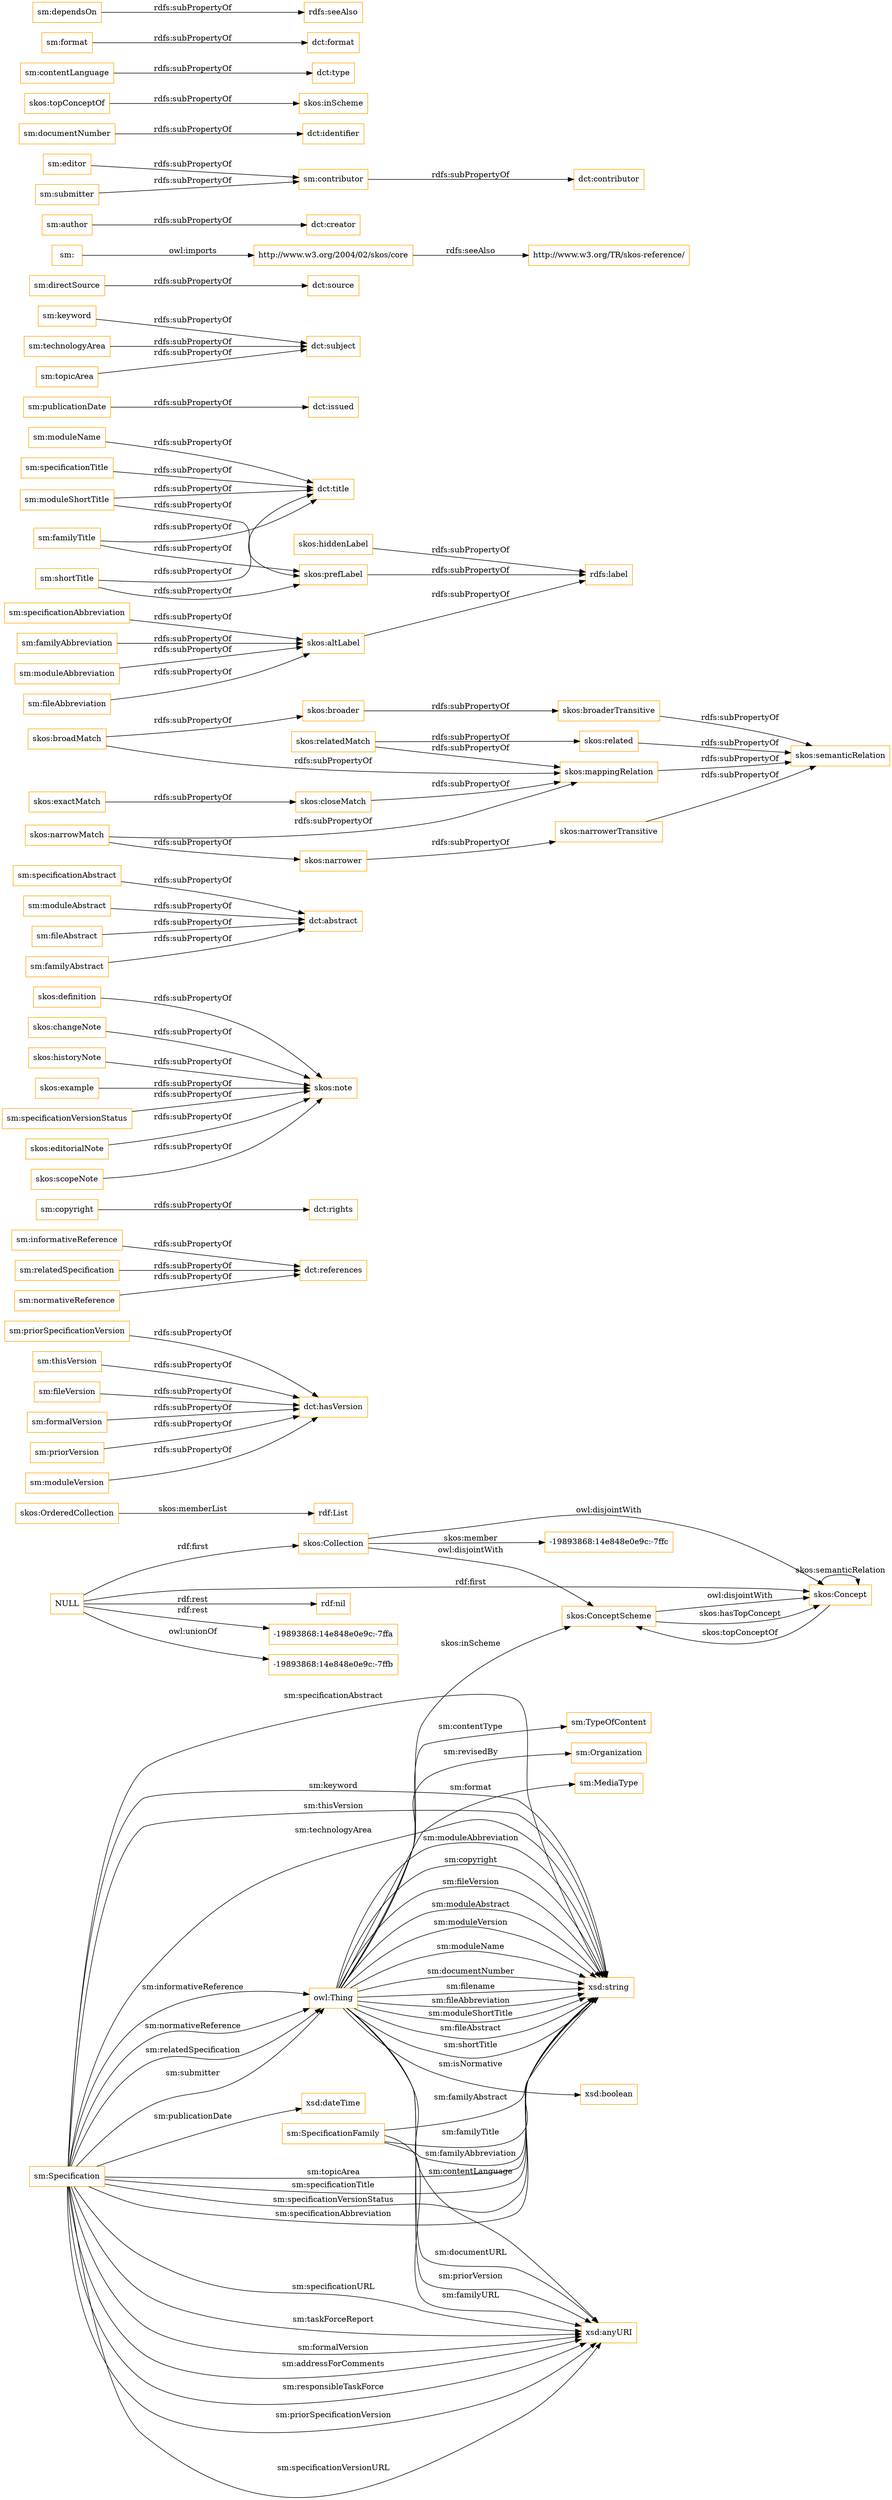 digraph ar2dtool_diagram { 
rankdir=LR;
size="1501"
node [shape = rectangle, color="orange"]; "sm:TypeOfContent" "sm:SpecificationFamily" "sm:Specification" "sm:Organization" "sm:MediaType" "-19893868:14e848e0e9c:-7ffc" "skos:OrderedCollection" "skos:Collection" "skos:ConceptScheme" "skos:Concept" ; /*classes style*/
	"sm:priorSpecificationVersion" -> "dct:hasVersion" [ label = "rdfs:subPropertyOf" ];
	"sm:informativeReference" -> "dct:references" [ label = "rdfs:subPropertyOf" ];
	"sm:copyright" -> "dct:rights" [ label = "rdfs:subPropertyOf" ];
	"skos:definition" -> "skos:note" [ label = "rdfs:subPropertyOf" ];
	"sm:specificationAbstract" -> "dct:abstract" [ label = "rdfs:subPropertyOf" ];
	"skos:relatedMatch" -> "skos:related" [ label = "rdfs:subPropertyOf" ];
	"skos:relatedMatch" -> "skos:mappingRelation" [ label = "rdfs:subPropertyOf" ];
	"sm:moduleAbstract" -> "dct:abstract" [ label = "rdfs:subPropertyOf" ];
	"sm:moduleName" -> "dct:title" [ label = "rdfs:subPropertyOf" ];
	"skos:changeNote" -> "skos:note" [ label = "rdfs:subPropertyOf" ];
	"sm:relatedSpecification" -> "dct:references" [ label = "rdfs:subPropertyOf" ];
	"skos:hiddenLabel" -> "rdfs:label" [ label = "rdfs:subPropertyOf" ];
	"skos:related" -> "skos:semanticRelation" [ label = "rdfs:subPropertyOf" ];
	"sm:specificationAbbreviation" -> "skos:altLabel" [ label = "rdfs:subPropertyOf" ];
	"sm:publicationDate" -> "dct:issued" [ label = "rdfs:subPropertyOf" ];
	"skos:ConceptScheme" -> "skos:Concept" [ label = "owl:disjointWith" ];
	"sm:specificationTitle" -> "dct:title" [ label = "rdfs:subPropertyOf" ];
	"skos:altLabel" -> "rdfs:label" [ label = "rdfs:subPropertyOf" ];
	"sm:keyword" -> "dct:subject" [ label = "rdfs:subPropertyOf" ];
	"sm:thisVersion" -> "dct:hasVersion" [ label = "rdfs:subPropertyOf" ];
	"skos:narrower" -> "skos:narrowerTransitive" [ label = "rdfs:subPropertyOf" ];
	"skos:broaderTransitive" -> "skos:semanticRelation" [ label = "rdfs:subPropertyOf" ];
	"skos:broader" -> "skos:broaderTransitive" [ label = "rdfs:subPropertyOf" ];
	"sm:fileAbstract" -> "dct:abstract" [ label = "rdfs:subPropertyOf" ];
	"skos:historyNote" -> "skos:note" [ label = "rdfs:subPropertyOf" ];
	"sm:directSource" -> "dct:source" [ label = "rdfs:subPropertyOf" ];
	"skos:broadMatch" -> "skos:broader" [ label = "rdfs:subPropertyOf" ];
	"skos:broadMatch" -> "skos:mappingRelation" [ label = "rdfs:subPropertyOf" ];
	"http://www.w3.org/2004/02/skos/core" -> "http://www.w3.org/TR/skos-reference/" [ label = "rdfs:seeAlso" ];
	"sm:technologyArea" -> "dct:subject" [ label = "rdfs:subPropertyOf" ];
	"skos:narrowerTransitive" -> "skos:semanticRelation" [ label = "rdfs:subPropertyOf" ];
	"sm:moduleShortTitle" -> "skos:prefLabel" [ label = "rdfs:subPropertyOf" ];
	"sm:moduleShortTitle" -> "dct:title" [ label = "rdfs:subPropertyOf" ];
	"NULL" -> "rdf:nil" [ label = "rdf:rest" ];
	"NULL" -> "skos:Collection" [ label = "rdf:first" ];
	"NULL" -> "-19893868:14e848e0e9c:-7ffa" [ label = "rdf:rest" ];
	"NULL" -> "skos:Concept" [ label = "rdf:first" ];
	"NULL" -> "-19893868:14e848e0e9c:-7ffb" [ label = "owl:unionOf" ];
	"sm:author" -> "dct:creator" [ label = "rdfs:subPropertyOf" ];
	"sm:editor" -> "sm:contributor" [ label = "rdfs:subPropertyOf" ];
	"skos:prefLabel" -> "rdfs:label" [ label = "rdfs:subPropertyOf" ];
	"sm:fileVersion" -> "dct:hasVersion" [ label = "rdfs:subPropertyOf" ];
	"skos:narrowMatch" -> "skos:narrower" [ label = "rdfs:subPropertyOf" ];
	"skos:narrowMatch" -> "skos:mappingRelation" [ label = "rdfs:subPropertyOf" ];
	"sm:formalVersion" -> "dct:hasVersion" [ label = "rdfs:subPropertyOf" ];
	"sm:familyAbbreviation" -> "skos:altLabel" [ label = "rdfs:subPropertyOf" ];
	"sm:contributor" -> "dct:contributor" [ label = "rdfs:subPropertyOf" ];
	"skos:example" -> "skos:note" [ label = "rdfs:subPropertyOf" ];
	"sm:documentNumber" -> "dct:identifier" [ label = "rdfs:subPropertyOf" ];
	"sm:specificationVersionStatus" -> "skos:note" [ label = "rdfs:subPropertyOf" ];
	"sm:topicArea" -> "dct:subject" [ label = "rdfs:subPropertyOf" ];
	"sm:moduleAbbreviation" -> "skos:altLabel" [ label = "rdfs:subPropertyOf" ];
	"sm:priorVersion" -> "dct:hasVersion" [ label = "rdfs:subPropertyOf" ];
	"sm:submitter" -> "sm:contributor" [ label = "rdfs:subPropertyOf" ];
	"sm:familyTitle" -> "skos:prefLabel" [ label = "rdfs:subPropertyOf" ];
	"sm:familyTitle" -> "dct:title" [ label = "rdfs:subPropertyOf" ];
	"sm:familyAbstract" -> "dct:abstract" [ label = "rdfs:subPropertyOf" ];
	"skos:mappingRelation" -> "skos:semanticRelation" [ label = "rdfs:subPropertyOf" ];
	"skos:Collection" -> "skos:ConceptScheme" [ label = "owl:disjointWith" ];
	"skos:Collection" -> "skos:Concept" [ label = "owl:disjointWith" ];
	"skos:topConceptOf" -> "skos:inScheme" [ label = "rdfs:subPropertyOf" ];
	"skos:exactMatch" -> "skos:closeMatch" [ label = "rdfs:subPropertyOf" ];
	"sm:fileAbbreviation" -> "skos:altLabel" [ label = "rdfs:subPropertyOf" ];
	"sm:contentLanguage" -> "dct:type" [ label = "rdfs:subPropertyOf" ];
	"skos:editorialNote" -> "skos:note" [ label = "rdfs:subPropertyOf" ];
	"skos:closeMatch" -> "skos:mappingRelation" [ label = "rdfs:subPropertyOf" ];
	"sm:format" -> "dct:format" [ label = "rdfs:subPropertyOf" ];
	"sm:moduleVersion" -> "dct:hasVersion" [ label = "rdfs:subPropertyOf" ];
	"sm:dependsOn" -> "rdfs:seeAlso" [ label = "rdfs:subPropertyOf" ];
	"sm:normativeReference" -> "dct:references" [ label = "rdfs:subPropertyOf" ];
	"sm:" -> "http://www.w3.org/2004/02/skos/core" [ label = "owl:imports" ];
	"skos:scopeNote" -> "skos:note" [ label = "rdfs:subPropertyOf" ];
	"sm:shortTitle" -> "skos:prefLabel" [ label = "rdfs:subPropertyOf" ];
	"sm:shortTitle" -> "dct:title" [ label = "rdfs:subPropertyOf" ];
	"owl:Thing" -> "sm:Organization" [ label = "sm:revisedBy" ];
	"skos:Concept" -> "skos:Concept" [ label = "skos:semanticRelation" ];
	"skos:Concept" -> "skos:ConceptScheme" [ label = "skos:topConceptOf" ];
	"sm:Specification" -> "xsd:anyURI" [ label = "sm:specificationURL" ];
	"sm:Specification" -> "xsd:string" [ label = "sm:specificationAbstract" ];
	"sm:Specification" -> "xsd:anyURI" [ label = "sm:taskForceReport" ];
	"owl:Thing" -> "skos:ConceptScheme" [ label = "skos:inScheme" ];
	"sm:SpecificationFamily" -> "xsd:string" [ label = "sm:familyAbstract" ];
	"owl:Thing" -> "xsd:anyURI" [ label = "sm:documentURL" ];
	"sm:SpecificationFamily" -> "xsd:string" [ label = "sm:familyTitle" ];
	"owl:Thing" -> "xsd:string" [ label = "sm:moduleAbbreviation" ];
	"sm:Specification" -> "xsd:anyURI" [ label = "sm:formalVersion" ];
	"sm:Specification" -> "xsd:string" [ label = "sm:keyword" ];
	"owl:Thing" -> "xsd:anyURI" [ label = "sm:priorVersion" ];
	"skos:ConceptScheme" -> "skos:Concept" [ label = "skos:hasTopConcept" ];
	"sm:Specification" -> "xsd:anyURI" [ label = "sm:addressForComments" ];
	"owl:Thing" -> "xsd:boolean" [ label = "sm:isNormative" ];
	"owl:Thing" -> "xsd:string" [ label = "sm:copyright" ];
	"sm:Specification" -> "xsd:string" [ label = "sm:thisVersion" ];
	"sm:Specification" -> "owl:Thing" [ label = "sm:normativeReference" ];
	"sm:Specification" -> "owl:Thing" [ label = "sm:relatedSpecification" ];
	"owl:Thing" -> "xsd:string" [ label = "sm:fileVersion" ];
	"sm:Specification" -> "owl:Thing" [ label = "sm:submitter" ];
	"owl:Thing" -> "sm:TypeOfContent" [ label = "sm:contentType" ];
	"owl:Thing" -> "xsd:string" [ label = "sm:moduleAbstract" ];
	"owl:Thing" -> "xsd:string" [ label = "sm:moduleVersion" ];
	"owl:Thing" -> "xsd:string" [ label = "sm:moduleName" ];
	"owl:Thing" -> "xsd:anyURI" [ label = "sm:contentLanguage" ];
	"sm:Specification" -> "xsd:string" [ label = "sm:technologyArea" ];
	"sm:SpecificationFamily" -> "xsd:string" [ label = "sm:familyAbbreviation" ];
	"sm:Specification" -> "owl:Thing" [ label = "sm:informativeReference" ];
	"skos:Collection" -> "-19893868:14e848e0e9c:-7ffc" [ label = "skos:member" ];
	"owl:Thing" -> "xsd:string" [ label = "sm:documentNumber" ];
	"owl:Thing" -> "xsd:string" [ label = "sm:filename" ];
	"sm:Specification" -> "xsd:dateTime" [ label = "sm:publicationDate" ];
	"sm:Specification" -> "xsd:string" [ label = "sm:topicArea" ];
	"sm:Specification" -> "xsd:string" [ label = "sm:specificationTitle" ];
	"sm:Specification" -> "xsd:string" [ label = "sm:specificationVersionStatus" ];
	"skos:OrderedCollection" -> "rdf:List" [ label = "skos:memberList" ];
	"owl:Thing" -> "xsd:string" [ label = "sm:fileAbbreviation" ];
	"owl:Thing" -> "xsd:string" [ label = "sm:moduleShortTitle" ];
	"owl:Thing" -> "xsd:string" [ label = "sm:fileAbstract" ];
	"owl:Thing" -> "xsd:string" [ label = "sm:shortTitle" ];
	"sm:Specification" -> "xsd:anyURI" [ label = "sm:responsibleTaskForce" ];
	"sm:Specification" -> "xsd:anyURI" [ label = "sm:priorSpecificationVersion" ];
	"sm:SpecificationFamily" -> "xsd:anyURI" [ label = "sm:familyURL" ];
	"owl:Thing" -> "sm:MediaType" [ label = "sm:format" ];
	"sm:Specification" -> "xsd:anyURI" [ label = "sm:specificationVersionURL" ];
	"sm:Specification" -> "xsd:string" [ label = "sm:specificationAbbreviation" ];

}

